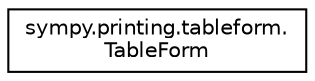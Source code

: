 digraph "Graphical Class Hierarchy"
{
 // LATEX_PDF_SIZE
  edge [fontname="Helvetica",fontsize="10",labelfontname="Helvetica",labelfontsize="10"];
  node [fontname="Helvetica",fontsize="10",shape=record];
  rankdir="LR";
  Node0 [label="sympy.printing.tableform.\lTableForm",height=0.2,width=0.4,color="black", fillcolor="white", style="filled",URL="$classsympy_1_1printing_1_1tableform_1_1TableForm.html",tooltip=" "];
}
